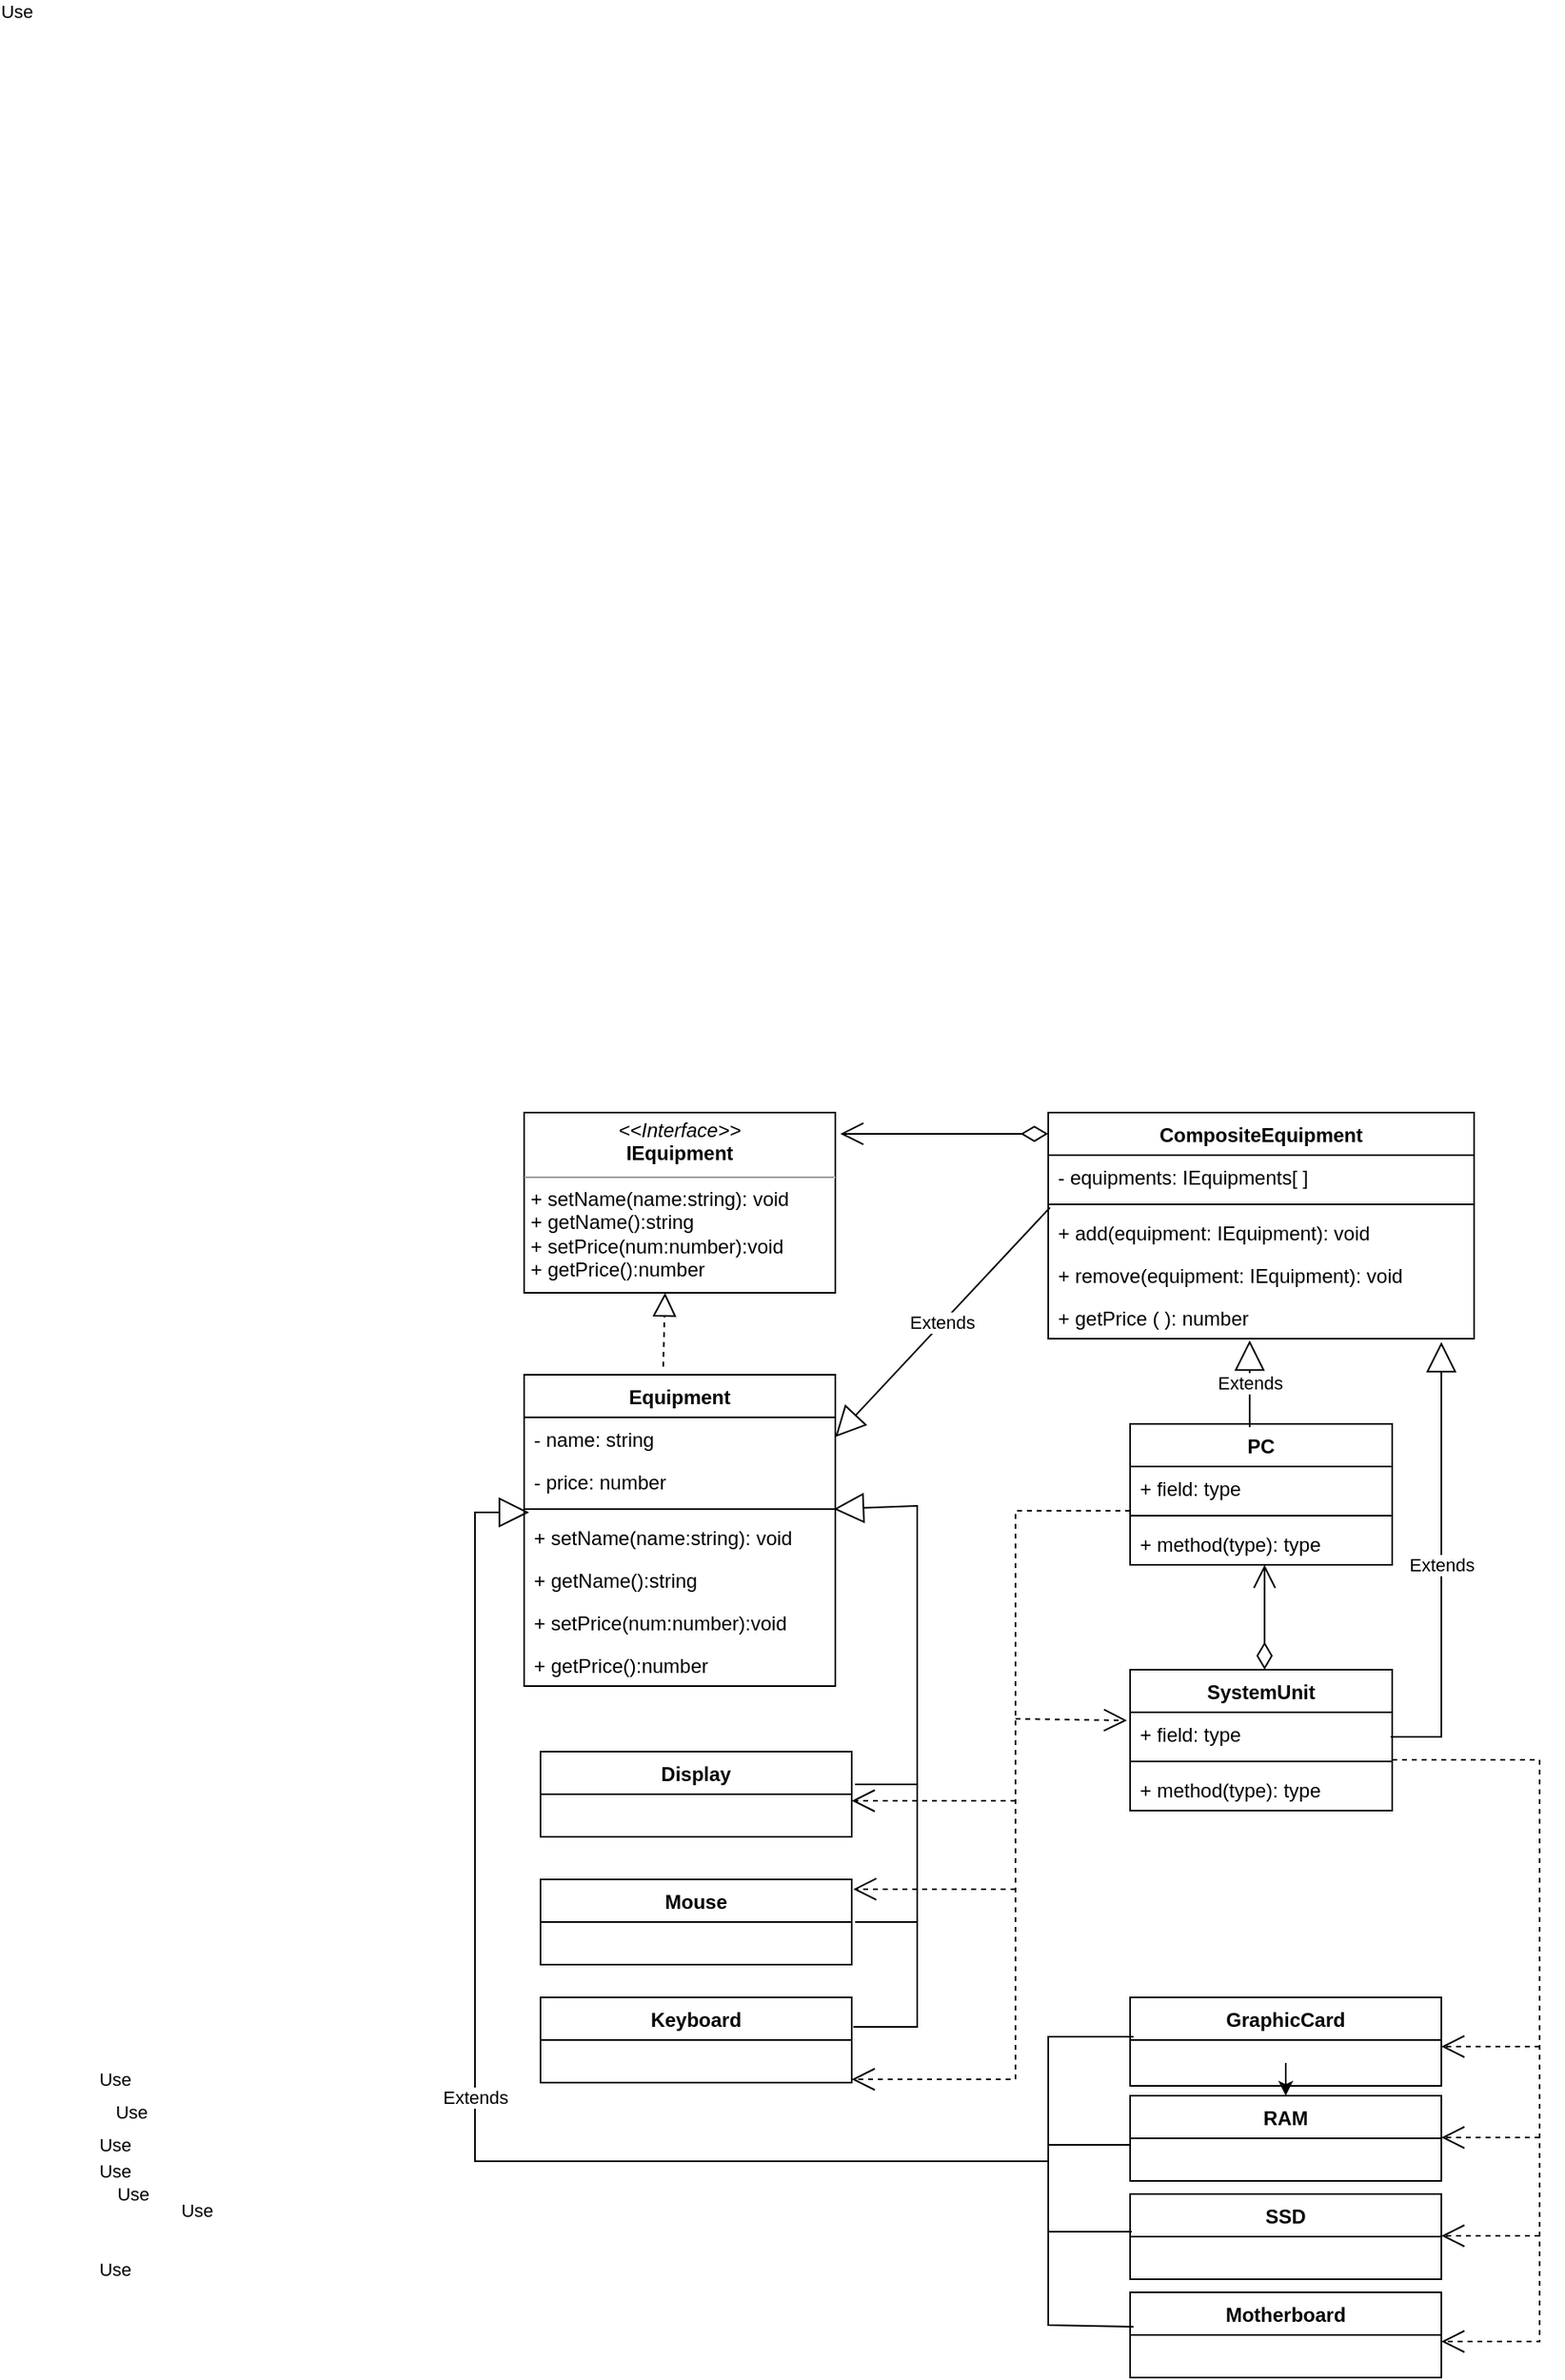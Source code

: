 <mxfile version="20.8.16" type="device"><diagram name="Page-1" id="KY69GH7PF-7IZM2q5loz"><mxGraphModel dx="1883" dy="1600" grid="1" gridSize="10" guides="1" tooltips="1" connect="0" arrows="1" fold="1" page="1" pageScale="1" pageWidth="700" pageHeight="1000" math="0" shadow="0"><root><mxCell id="0"/><mxCell id="1" parent="0"/><mxCell id="4dT32VnoYU5rnBPL26Lb-1" value="&lt;p style=&quot;margin:0px;margin-top:4px;text-align:center;&quot;&gt;&lt;i&gt;&amp;lt;&amp;lt;Interface&amp;gt;&amp;gt;&lt;/i&gt;&lt;br&gt;&lt;b&gt;IEquipment&lt;/b&gt;&lt;/p&gt;&lt;hr size=&quot;1&quot;&gt;&lt;p style=&quot;margin:0px;margin-left:4px;&quot;&gt;+ setName(name:string): void&lt;br&gt;+ getName():string&lt;/p&gt;&lt;p style=&quot;margin:0px;margin-left:4px;&quot;&gt;+ setPrice(num:number):void&lt;/p&gt;&lt;p style=&quot;margin:0px;margin-left:4px;&quot;&gt;+ getPrice():number&lt;/p&gt;" style="verticalAlign=top;align=left;overflow=fill;fontSize=12;fontFamily=Helvetica;html=1;" vertex="1" parent="1"><mxGeometry x="40" y="40" width="190" height="110" as="geometry"/></mxCell><mxCell id="4dT32VnoYU5rnBPL26Lb-2" value="Equipment" style="swimlane;fontStyle=1;align=center;verticalAlign=top;childLayout=stackLayout;horizontal=1;startSize=26;horizontalStack=0;resizeParent=1;resizeParentMax=0;resizeLast=0;collapsible=1;marginBottom=0;" vertex="1" parent="1"><mxGeometry x="40" y="200" width="190" height="190" as="geometry"/></mxCell><mxCell id="4dT32VnoYU5rnBPL26Lb-3" value="- name: string" style="text;strokeColor=none;fillColor=none;align=left;verticalAlign=top;spacingLeft=4;spacingRight=4;overflow=hidden;rotatable=0;points=[[0,0.5],[1,0.5]];portConstraint=eastwest;" vertex="1" parent="4dT32VnoYU5rnBPL26Lb-2"><mxGeometry y="26" width="190" height="26" as="geometry"/></mxCell><mxCell id="4dT32VnoYU5rnBPL26Lb-9" value="- price: number" style="text;strokeColor=none;fillColor=none;align=left;verticalAlign=top;spacingLeft=4;spacingRight=4;overflow=hidden;rotatable=0;points=[[0,0.5],[1,0.5]];portConstraint=eastwest;" vertex="1" parent="4dT32VnoYU5rnBPL26Lb-2"><mxGeometry y="52" width="190" height="26" as="geometry"/></mxCell><mxCell id="4dT32VnoYU5rnBPL26Lb-4" value="" style="line;strokeWidth=1;fillColor=none;align=left;verticalAlign=middle;spacingTop=-1;spacingLeft=3;spacingRight=3;rotatable=0;labelPosition=right;points=[];portConstraint=eastwest;strokeColor=inherit;" vertex="1" parent="4dT32VnoYU5rnBPL26Lb-2"><mxGeometry y="78" width="190" height="8" as="geometry"/></mxCell><mxCell id="4dT32VnoYU5rnBPL26Lb-8" value="+ setName(name:string): void" style="text;strokeColor=none;fillColor=none;align=left;verticalAlign=top;spacingLeft=4;spacingRight=4;overflow=hidden;rotatable=0;points=[[0,0.5],[1,0.5]];portConstraint=eastwest;" vertex="1" parent="4dT32VnoYU5rnBPL26Lb-2"><mxGeometry y="86" width="190" height="26" as="geometry"/></mxCell><mxCell id="4dT32VnoYU5rnBPL26Lb-7" value="+ getName():string" style="text;strokeColor=none;fillColor=none;align=left;verticalAlign=top;spacingLeft=4;spacingRight=4;overflow=hidden;rotatable=0;points=[[0,0.5],[1,0.5]];portConstraint=eastwest;" vertex="1" parent="4dT32VnoYU5rnBPL26Lb-2"><mxGeometry y="112" width="190" height="26" as="geometry"/></mxCell><mxCell id="4dT32VnoYU5rnBPL26Lb-6" value="+ setPrice(num:number):void" style="text;strokeColor=none;fillColor=none;align=left;verticalAlign=top;spacingLeft=4;spacingRight=4;overflow=hidden;rotatable=0;points=[[0,0.5],[1,0.5]];portConstraint=eastwest;" vertex="1" parent="4dT32VnoYU5rnBPL26Lb-2"><mxGeometry y="138" width="190" height="26" as="geometry"/></mxCell><mxCell id="4dT32VnoYU5rnBPL26Lb-5" value="+ getPrice():number" style="text;strokeColor=none;fillColor=none;align=left;verticalAlign=top;spacingLeft=4;spacingRight=4;overflow=hidden;rotatable=0;points=[[0,0.5],[1,0.5]];portConstraint=eastwest;" vertex="1" parent="4dT32VnoYU5rnBPL26Lb-2"><mxGeometry y="164" width="190" height="26" as="geometry"/></mxCell><mxCell id="4dT32VnoYU5rnBPL26Lb-10" value="" style="endArrow=block;dashed=1;endFill=0;endSize=12;html=1;rounded=0;entryX=0.453;entryY=1;entryDx=0;entryDy=0;entryPerimeter=0;exitX=0.447;exitY=-0.026;exitDx=0;exitDy=0;exitPerimeter=0;" edge="1" parent="1" source="4dT32VnoYU5rnBPL26Lb-2" target="4dT32VnoYU5rnBPL26Lb-1"><mxGeometry width="160" relative="1" as="geometry"><mxPoint x="270" y="210" as="sourcePoint"/><mxPoint x="430" y="210" as="targetPoint"/></mxGeometry></mxCell><mxCell id="4dT32VnoYU5rnBPL26Lb-20" value="Keyboard" style="swimlane;fontStyle=1;align=center;verticalAlign=top;childLayout=stackLayout;horizontal=1;startSize=26;horizontalStack=0;resizeParent=1;resizeParentMax=0;resizeLast=0;collapsible=1;marginBottom=0;" vertex="1" parent="1"><mxGeometry x="50" y="580" width="190" height="52" as="geometry"/></mxCell><mxCell id="4dT32VnoYU5rnBPL26Lb-21" value="Display" style="swimlane;fontStyle=1;align=center;verticalAlign=top;childLayout=stackLayout;horizontal=1;startSize=26;horizontalStack=0;resizeParent=1;resizeParentMax=0;resizeLast=0;collapsible=1;marginBottom=0;" vertex="1" parent="1"><mxGeometry x="50" y="430" width="190" height="52" as="geometry"/></mxCell><mxCell id="4dT32VnoYU5rnBPL26Lb-22" value="Mouse" style="swimlane;fontStyle=1;align=center;verticalAlign=top;childLayout=stackLayout;horizontal=1;startSize=26;horizontalStack=0;resizeParent=1;resizeParentMax=0;resizeLast=0;collapsible=1;marginBottom=0;" vertex="1" parent="1"><mxGeometry x="50" y="508" width="190" height="52" as="geometry"/></mxCell><mxCell id="4dT32VnoYU5rnBPL26Lb-23" value="CompositeEquipment" style="swimlane;fontStyle=1;align=center;verticalAlign=top;childLayout=stackLayout;horizontal=1;startSize=26;horizontalStack=0;resizeParent=1;resizeParentMax=0;resizeLast=0;collapsible=1;marginBottom=0;" vertex="1" parent="1"><mxGeometry x="360" y="40" width="260" height="138" as="geometry"/></mxCell><mxCell id="4dT32VnoYU5rnBPL26Lb-24" value="- equipments: IEquipments[ ]" style="text;strokeColor=none;fillColor=none;align=left;verticalAlign=top;spacingLeft=4;spacingRight=4;overflow=hidden;rotatable=0;points=[[0,0.5],[1,0.5]];portConstraint=eastwest;" vertex="1" parent="4dT32VnoYU5rnBPL26Lb-23"><mxGeometry y="26" width="260" height="26" as="geometry"/></mxCell><mxCell id="4dT32VnoYU5rnBPL26Lb-25" value="" style="line;strokeWidth=1;fillColor=none;align=left;verticalAlign=middle;spacingTop=-1;spacingLeft=3;spacingRight=3;rotatable=0;labelPosition=right;points=[];portConstraint=eastwest;strokeColor=inherit;" vertex="1" parent="4dT32VnoYU5rnBPL26Lb-23"><mxGeometry y="52" width="260" height="8" as="geometry"/></mxCell><mxCell id="4dT32VnoYU5rnBPL26Lb-26" value="+ add(equipment: IEquipment): void" style="text;strokeColor=none;fillColor=none;align=left;verticalAlign=top;spacingLeft=4;spacingRight=4;overflow=hidden;rotatable=0;points=[[0,0.5],[1,0.5]];portConstraint=eastwest;" vertex="1" parent="4dT32VnoYU5rnBPL26Lb-23"><mxGeometry y="60" width="260" height="26" as="geometry"/></mxCell><mxCell id="4dT32VnoYU5rnBPL26Lb-27" value="+ remove(equipment: IEquipment): void" style="text;strokeColor=none;fillColor=none;align=left;verticalAlign=top;spacingLeft=4;spacingRight=4;overflow=hidden;rotatable=0;points=[[0,0.5],[1,0.5]];portConstraint=eastwest;" vertex="1" parent="4dT32VnoYU5rnBPL26Lb-23"><mxGeometry y="86" width="260" height="26" as="geometry"/></mxCell><mxCell id="4dT32VnoYU5rnBPL26Lb-28" value="+ getPrice ( ): number" style="text;strokeColor=none;fillColor=none;align=left;verticalAlign=top;spacingLeft=4;spacingRight=4;overflow=hidden;rotatable=0;points=[[0,0.5],[1,0.5]];portConstraint=eastwest;" vertex="1" parent="4dT32VnoYU5rnBPL26Lb-23"><mxGeometry y="112" width="260" height="26" as="geometry"/></mxCell><mxCell id="4dT32VnoYU5rnBPL26Lb-30" value="Extends" style="endArrow=block;endSize=16;endFill=0;html=1;rounded=0;exitX=0.004;exitY=-0.077;exitDx=0;exitDy=0;exitPerimeter=0;entryX=1;entryY=0.462;entryDx=0;entryDy=0;entryPerimeter=0;" edge="1" parent="1" source="4dT32VnoYU5rnBPL26Lb-26" target="4dT32VnoYU5rnBPL26Lb-3"><mxGeometry width="160" relative="1" as="geometry"><mxPoint x="270" y="210" as="sourcePoint"/><mxPoint x="430" y="210" as="targetPoint"/></mxGeometry></mxCell><mxCell id="4dT32VnoYU5rnBPL26Lb-31" value="" style="endArrow=open;html=1;endSize=12;startArrow=diamondThin;startSize=14;startFill=0;edgeStyle=orthogonalEdgeStyle;rounded=0;exitX=0;exitY=0.094;exitDx=0;exitDy=0;exitPerimeter=0;entryX=1.016;entryY=0.118;entryDx=0;entryDy=0;entryPerimeter=0;" edge="1" parent="1" source="4dT32VnoYU5rnBPL26Lb-23" target="4dT32VnoYU5rnBPL26Lb-1"><mxGeometry relative="1" as="geometry"><mxPoint x="270" y="260" as="sourcePoint"/><mxPoint x="430" y="260" as="targetPoint"/></mxGeometry></mxCell><mxCell id="4dT32VnoYU5rnBPL26Lb-34" value="" style="endArrow=block;endSize=16;endFill=0;html=1;rounded=0;entryX=0.995;entryY=1.154;entryDx=0;entryDy=0;entryPerimeter=0;exitX=1.005;exitY=0.346;exitDx=0;exitDy=0;exitPerimeter=0;" edge="1" parent="1" source="4dT32VnoYU5rnBPL26Lb-20" target="4dT32VnoYU5rnBPL26Lb-9"><mxGeometry width="160" relative="1" as="geometry"><mxPoint x="270" y="420" as="sourcePoint"/><mxPoint x="430" y="420" as="targetPoint"/><Array as="points"><mxPoint x="280" y="598"/><mxPoint x="280" y="440"/><mxPoint x="280" y="280"/></Array></mxGeometry></mxCell><mxCell id="4dT32VnoYU5rnBPL26Lb-35" value="" style="endArrow=none;html=1;rounded=0;exitX=1.011;exitY=0.385;exitDx=0;exitDy=0;exitPerimeter=0;" edge="1" parent="1" source="4dT32VnoYU5rnBPL26Lb-21"><mxGeometry width="50" height="50" relative="1" as="geometry"><mxPoint x="320" y="440" as="sourcePoint"/><mxPoint x="280" y="450" as="targetPoint"/></mxGeometry></mxCell><mxCell id="4dT32VnoYU5rnBPL26Lb-36" value="" style="endArrow=none;html=1;rounded=0;exitX=1.011;exitY=0.5;exitDx=0;exitDy=0;exitPerimeter=0;" edge="1" parent="1" source="4dT32VnoYU5rnBPL26Lb-22"><mxGeometry width="50" height="50" relative="1" as="geometry"><mxPoint x="320" y="440" as="sourcePoint"/><mxPoint x="280" y="534" as="targetPoint"/></mxGeometry></mxCell><mxCell id="4dT32VnoYU5rnBPL26Lb-41" value="SystemUnit" style="swimlane;fontStyle=1;align=center;verticalAlign=top;childLayout=stackLayout;horizontal=1;startSize=26;horizontalStack=0;resizeParent=1;resizeParentMax=0;resizeLast=0;collapsible=1;marginBottom=0;" vertex="1" parent="1"><mxGeometry x="410" y="380" width="160" height="86" as="geometry"/></mxCell><mxCell id="4dT32VnoYU5rnBPL26Lb-42" value="+ field: type" style="text;strokeColor=none;fillColor=none;align=left;verticalAlign=top;spacingLeft=4;spacingRight=4;overflow=hidden;rotatable=0;points=[[0,0.5],[1,0.5]];portConstraint=eastwest;" vertex="1" parent="4dT32VnoYU5rnBPL26Lb-41"><mxGeometry y="26" width="160" height="26" as="geometry"/></mxCell><mxCell id="4dT32VnoYU5rnBPL26Lb-43" value="" style="line;strokeWidth=1;fillColor=none;align=left;verticalAlign=middle;spacingTop=-1;spacingLeft=3;spacingRight=3;rotatable=0;labelPosition=right;points=[];portConstraint=eastwest;strokeColor=inherit;" vertex="1" parent="4dT32VnoYU5rnBPL26Lb-41"><mxGeometry y="52" width="160" height="8" as="geometry"/></mxCell><mxCell id="4dT32VnoYU5rnBPL26Lb-44" value="+ method(type): type" style="text;strokeColor=none;fillColor=none;align=left;verticalAlign=top;spacingLeft=4;spacingRight=4;overflow=hidden;rotatable=0;points=[[0,0.5],[1,0.5]];portConstraint=eastwest;" vertex="1" parent="4dT32VnoYU5rnBPL26Lb-41"><mxGeometry y="60" width="160" height="26" as="geometry"/></mxCell><mxCell id="4dT32VnoYU5rnBPL26Lb-45" value="PC" style="swimlane;fontStyle=1;align=center;verticalAlign=top;childLayout=stackLayout;horizontal=1;startSize=26;horizontalStack=0;resizeParent=1;resizeParentMax=0;resizeLast=0;collapsible=1;marginBottom=0;" vertex="1" parent="1"><mxGeometry x="410" y="230" width="160" height="86" as="geometry"/></mxCell><mxCell id="4dT32VnoYU5rnBPL26Lb-46" value="+ field: type" style="text;strokeColor=none;fillColor=none;align=left;verticalAlign=top;spacingLeft=4;spacingRight=4;overflow=hidden;rotatable=0;points=[[0,0.5],[1,0.5]];portConstraint=eastwest;" vertex="1" parent="4dT32VnoYU5rnBPL26Lb-45"><mxGeometry y="26" width="160" height="26" as="geometry"/></mxCell><mxCell id="4dT32VnoYU5rnBPL26Lb-47" value="" style="line;strokeWidth=1;fillColor=none;align=left;verticalAlign=middle;spacingTop=-1;spacingLeft=3;spacingRight=3;rotatable=0;labelPosition=right;points=[];portConstraint=eastwest;strokeColor=inherit;" vertex="1" parent="4dT32VnoYU5rnBPL26Lb-45"><mxGeometry y="52" width="160" height="8" as="geometry"/></mxCell><mxCell id="4dT32VnoYU5rnBPL26Lb-48" value="+ method(type): type" style="text;strokeColor=none;fillColor=none;align=left;verticalAlign=top;spacingLeft=4;spacingRight=4;overflow=hidden;rotatable=0;points=[[0,0.5],[1,0.5]];portConstraint=eastwest;" vertex="1" parent="4dT32VnoYU5rnBPL26Lb-45"><mxGeometry y="60" width="160" height="26" as="geometry"/></mxCell><mxCell id="4dT32VnoYU5rnBPL26Lb-49" value="Motherboard" style="swimlane;fontStyle=1;align=center;verticalAlign=top;childLayout=stackLayout;horizontal=1;startSize=26;horizontalStack=0;resizeParent=1;resizeParentMax=0;resizeLast=0;collapsible=1;marginBottom=0;" vertex="1" parent="1"><mxGeometry x="410" y="760" width="190" height="52" as="geometry"/></mxCell><mxCell id="4dT32VnoYU5rnBPL26Lb-56" style="edgeStyle=orthogonalEdgeStyle;rounded=0;orthogonalLoop=1;jettySize=auto;html=1;" edge="1" parent="1" source="4dT32VnoYU5rnBPL26Lb-50" target="4dT32VnoYU5rnBPL26Lb-51"><mxGeometry relative="1" as="geometry"/></mxCell><mxCell id="4dT32VnoYU5rnBPL26Lb-50" value="GraphicCard" style="swimlane;fontStyle=1;align=center;verticalAlign=top;childLayout=stackLayout;horizontal=1;startSize=26;horizontalStack=0;resizeParent=1;resizeParentMax=0;resizeLast=0;collapsible=1;marginBottom=0;" vertex="1" parent="1"><mxGeometry x="410" y="580" width="190" height="54" as="geometry"/></mxCell><mxCell id="4dT32VnoYU5rnBPL26Lb-51" value="RAM" style="swimlane;fontStyle=1;align=center;verticalAlign=top;childLayout=stackLayout;horizontal=1;startSize=26;horizontalStack=0;resizeParent=1;resizeParentMax=0;resizeLast=0;collapsible=1;marginBottom=0;" vertex="1" parent="1"><mxGeometry x="410" y="640" width="190" height="52" as="geometry"/></mxCell><mxCell id="4dT32VnoYU5rnBPL26Lb-52" value="SSD" style="swimlane;fontStyle=1;align=center;verticalAlign=top;childLayout=stackLayout;horizontal=1;startSize=26;horizontalStack=0;resizeParent=1;resizeParentMax=0;resizeLast=0;collapsible=1;marginBottom=0;" vertex="1" parent="1"><mxGeometry x="410" y="700" width="190" height="52" as="geometry"/></mxCell><mxCell id="4dT32VnoYU5rnBPL26Lb-53" value="Extends" style="endArrow=block;endSize=16;endFill=0;html=1;rounded=0;entryX=0.473;entryY=1.038;entryDx=0;entryDy=0;entryPerimeter=0;exitX=0.456;exitY=0.023;exitDx=0;exitDy=0;exitPerimeter=0;" edge="1" parent="1" source="4dT32VnoYU5rnBPL26Lb-45" target="4dT32VnoYU5rnBPL26Lb-28"><mxGeometry width="160" relative="1" as="geometry"><mxPoint x="270" y="420" as="sourcePoint"/><mxPoint x="430" y="420" as="targetPoint"/></mxGeometry></mxCell><mxCell id="4dT32VnoYU5rnBPL26Lb-54" value="Extends" style="endArrow=block;endSize=16;endFill=0;html=1;rounded=0;exitX=0.994;exitY=0.577;exitDx=0;exitDy=0;exitPerimeter=0;" edge="1" parent="1" source="4dT32VnoYU5rnBPL26Lb-42"><mxGeometry width="160" relative="1" as="geometry"><mxPoint x="270" y="420" as="sourcePoint"/><mxPoint x="600" y="180" as="targetPoint"/><Array as="points"><mxPoint x="600" y="421"/></Array></mxGeometry></mxCell><mxCell id="4dT32VnoYU5rnBPL26Lb-55" value="" style="endArrow=open;html=1;endSize=12;startArrow=diamondThin;startSize=14;startFill=0;edgeStyle=orthogonalEdgeStyle;align=left;verticalAlign=bottom;rounded=0;exitX=0.513;exitY=0;exitDx=0;exitDy=0;exitPerimeter=0;entryX=0.513;entryY=1;entryDx=0;entryDy=0;entryPerimeter=0;" edge="1" parent="1" source="4dT32VnoYU5rnBPL26Lb-41" target="4dT32VnoYU5rnBPL26Lb-48"><mxGeometry x="0.25" y="52" relative="1" as="geometry"><mxPoint x="270" y="420" as="sourcePoint"/><mxPoint x="430" y="420" as="targetPoint"/><mxPoint as="offset"/></mxGeometry></mxCell><mxCell id="4dT32VnoYU5rnBPL26Lb-57" value="Extends" style="endArrow=block;endSize=16;endFill=0;html=1;rounded=0;entryX=0.016;entryY=-0.077;entryDx=0;entryDy=0;entryPerimeter=0;" edge="1" parent="1" target="4dT32VnoYU5rnBPL26Lb-8"><mxGeometry width="160" relative="1" as="geometry"><mxPoint x="360" y="680" as="sourcePoint"/><mxPoint x="430" y="470" as="targetPoint"/><Array as="points"><mxPoint x="10" y="680"/><mxPoint x="10" y="284"/></Array></mxGeometry></mxCell><mxCell id="4dT32VnoYU5rnBPL26Lb-58" value="" style="endArrow=none;html=1;rounded=0;entryX=0.011;entryY=0.444;entryDx=0;entryDy=0;entryPerimeter=0;exitX=0.011;exitY=0.404;exitDx=0;exitDy=0;exitPerimeter=0;" edge="1" parent="1" source="4dT32VnoYU5rnBPL26Lb-49" target="4dT32VnoYU5rnBPL26Lb-50"><mxGeometry width="50" height="50" relative="1" as="geometry"><mxPoint x="320" y="600" as="sourcePoint"/><mxPoint x="370" y="550" as="targetPoint"/><Array as="points"><mxPoint x="360" y="780"/><mxPoint x="360" y="604"/></Array></mxGeometry></mxCell><mxCell id="4dT32VnoYU5rnBPL26Lb-59" value="" style="endArrow=none;html=1;rounded=0;" edge="1" parent="1"><mxGeometry width="50" height="50" relative="1" as="geometry"><mxPoint x="360" y="670" as="sourcePoint"/><mxPoint x="410" y="670" as="targetPoint"/></mxGeometry></mxCell><mxCell id="4dT32VnoYU5rnBPL26Lb-60" value="" style="endArrow=none;html=1;rounded=0;entryX=0.005;entryY=0.442;entryDx=0;entryDy=0;entryPerimeter=0;" edge="1" parent="1" target="4dT32VnoYU5rnBPL26Lb-52"><mxGeometry width="50" height="50" relative="1" as="geometry"><mxPoint x="360" y="723" as="sourcePoint"/><mxPoint x="370" y="550" as="targetPoint"/></mxGeometry></mxCell><mxCell id="4dT32VnoYU5rnBPL26Lb-61" value="Use" style="endArrow=open;endSize=12;dashed=1;html=1;rounded=0;exitX=0;exitY=1.038;exitDx=0;exitDy=0;exitPerimeter=0;" edge="1" parent="1" source="4dT32VnoYU5rnBPL26Lb-46"><mxGeometry x="1" y="452" width="160" relative="1" as="geometry"><mxPoint x="310" y="480" as="sourcePoint"/><mxPoint x="240" y="630" as="targetPoint"/><Array as="points"><mxPoint x="340" y="283"/><mxPoint x="340" y="630"/></Array><mxPoint x="-450" y="-412" as="offset"/></mxGeometry></mxCell><mxCell id="4dT32VnoYU5rnBPL26Lb-64" value="Use" style="endArrow=open;endSize=12;dashed=1;html=1;rounded=0;" edge="1" parent="1"><mxGeometry x="-1" y="-637" width="160" relative="1" as="geometry"><mxPoint x="340" y="460" as="sourcePoint"/><mxPoint x="240" y="460" as="targetPoint"/><Array as="points"/><mxPoint x="-610" y="-455" as="offset"/></mxGeometry></mxCell><mxCell id="4dT32VnoYU5rnBPL26Lb-65" value="Use" style="endArrow=open;endSize=12;dashed=1;html=1;rounded=0;entryX=1.005;entryY=0.115;entryDx=0;entryDy=0;entryPerimeter=0;" edge="1" parent="1" target="4dT32VnoYU5rnBPL26Lb-22"><mxGeometry x="1" y="460" width="160" relative="1" as="geometry"><mxPoint x="340" y="514" as="sourcePoint"/><mxPoint x="430" y="580" as="targetPoint"/><mxPoint x="-440" y="-274" as="offset"/></mxGeometry></mxCell><mxCell id="4dT32VnoYU5rnBPL26Lb-66" value="Use" style="endArrow=open;endSize=12;dashed=1;html=1;rounded=0;entryX=-0.012;entryY=0.192;entryDx=0;entryDy=0;entryPerimeter=0;" edge="1" parent="1" target="4dT32VnoYU5rnBPL26Lb-42"><mxGeometry x="-1" y="-591" width="160" relative="1" as="geometry"><mxPoint x="340" y="410" as="sourcePoint"/><mxPoint x="430" y="580" as="targetPoint"/><mxPoint x="-531" y="-351" as="offset"/></mxGeometry></mxCell><mxCell id="4dT32VnoYU5rnBPL26Lb-68" value="Use" style="endArrow=open;endSize=12;dashed=1;html=1;rounded=0;exitX=1;exitY=1.115;exitDx=0;exitDy=0;exitPerimeter=0;" edge="1" parent="1" source="4dT32VnoYU5rnBPL26Lb-42"><mxGeometry x="1" y="-764" width="160" relative="1" as="geometry"><mxPoint x="270" y="580" as="sourcePoint"/><mxPoint x="600" y="790" as="targetPoint"/><Array as="points"><mxPoint x="660" y="435"/><mxPoint x="660" y="790"/></Array><mxPoint x="-760" y="684" as="offset"/></mxGeometry></mxCell><mxCell id="4dT32VnoYU5rnBPL26Lb-69" value="Use" style="endArrow=open;endSize=12;dashed=1;html=1;rounded=0;" edge="1" parent="1"><mxGeometry x="1" y="810" width="160" relative="1" as="geometry"><mxPoint x="660" y="610" as="sourcePoint"/><mxPoint x="600" y="610" as="targetPoint"/><mxPoint x="-810" y="-790" as="offset"/></mxGeometry></mxCell><mxCell id="4dT32VnoYU5rnBPL26Lb-70" value="Use" style="endArrow=open;endSize=12;dashed=1;html=1;rounded=0;" edge="1" parent="1"><mxGeometry x="1" y="810" width="160" relative="1" as="geometry"><mxPoint x="660" y="665.5" as="sourcePoint"/><mxPoint x="600" y="665.5" as="targetPoint"/><mxPoint x="-810" y="-790" as="offset"/></mxGeometry></mxCell><mxCell id="4dT32VnoYU5rnBPL26Lb-71" value="Use" style="endArrow=open;endSize=12;dashed=1;html=1;rounded=0;" edge="1" parent="1"><mxGeometry x="1" y="810" width="160" relative="1" as="geometry"><mxPoint x="660" y="725.5" as="sourcePoint"/><mxPoint x="600" y="725.5" as="targetPoint"/><mxPoint x="-810" y="-790" as="offset"/></mxGeometry></mxCell></root></mxGraphModel></diagram></mxfile>